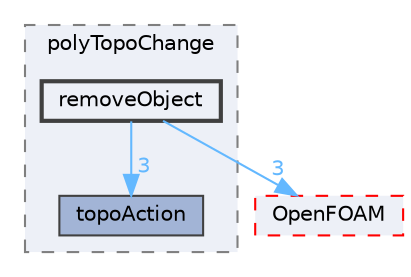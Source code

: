 digraph "src/meshTools/polyTopoChange/removeObject"
{
 // LATEX_PDF_SIZE
  bgcolor="transparent";
  edge [fontname=Helvetica,fontsize=10,labelfontname=Helvetica,labelfontsize=10];
  node [fontname=Helvetica,fontsize=10,shape=box,height=0.2,width=0.4];
  compound=true
  subgraph clusterdir_c389f6a60c7943062c7641a3b8faf6d0 {
    graph [ bgcolor="#edf0f7", pencolor="grey50", label="polyTopoChange", fontname=Helvetica,fontsize=10 style="filled,dashed", URL="dir_c389f6a60c7943062c7641a3b8faf6d0.html",tooltip=""]
  dir_5c1d2e081e50ec792648faf9c1c563f2 [label="topoAction", fillcolor="#a2b4d6", color="grey25", style="filled", URL="dir_5c1d2e081e50ec792648faf9c1c563f2.html",tooltip=""];
  dir_8448cd87fd942d82b44ff209b9aee395 [label="removeObject", fillcolor="#edf0f7", color="grey25", style="filled,bold", URL="dir_8448cd87fd942d82b44ff209b9aee395.html",tooltip=""];
  }
  dir_c5473ff19b20e6ec4dfe5c310b3778a8 [label="OpenFOAM", fillcolor="#edf0f7", color="red", style="filled,dashed", URL="dir_c5473ff19b20e6ec4dfe5c310b3778a8.html",tooltip=""];
  dir_8448cd87fd942d82b44ff209b9aee395->dir_5c1d2e081e50ec792648faf9c1c563f2 [headlabel="3", labeldistance=1.5 headhref="dir_003318_004069.html" href="dir_003318_004069.html" color="steelblue1" fontcolor="steelblue1"];
  dir_8448cd87fd942d82b44ff209b9aee395->dir_c5473ff19b20e6ec4dfe5c310b3778a8 [headlabel="3", labeldistance=1.5 headhref="dir_003318_002695.html" href="dir_003318_002695.html" color="steelblue1" fontcolor="steelblue1"];
}
